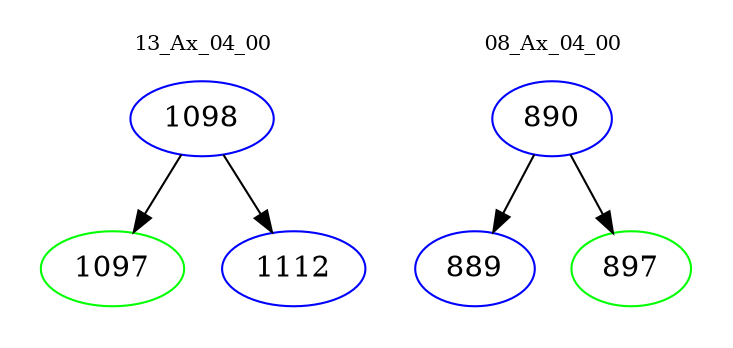 digraph{
subgraph cluster_0 {
color = white
label = "13_Ax_04_00";
fontsize=10;
T0_1098 [label="1098", color="blue"]
T0_1098 -> T0_1097 [color="black"]
T0_1097 [label="1097", color="green"]
T0_1098 -> T0_1112 [color="black"]
T0_1112 [label="1112", color="blue"]
}
subgraph cluster_1 {
color = white
label = "08_Ax_04_00";
fontsize=10;
T1_890 [label="890", color="blue"]
T1_890 -> T1_889 [color="black"]
T1_889 [label="889", color="blue"]
T1_890 -> T1_897 [color="black"]
T1_897 [label="897", color="green"]
}
}
